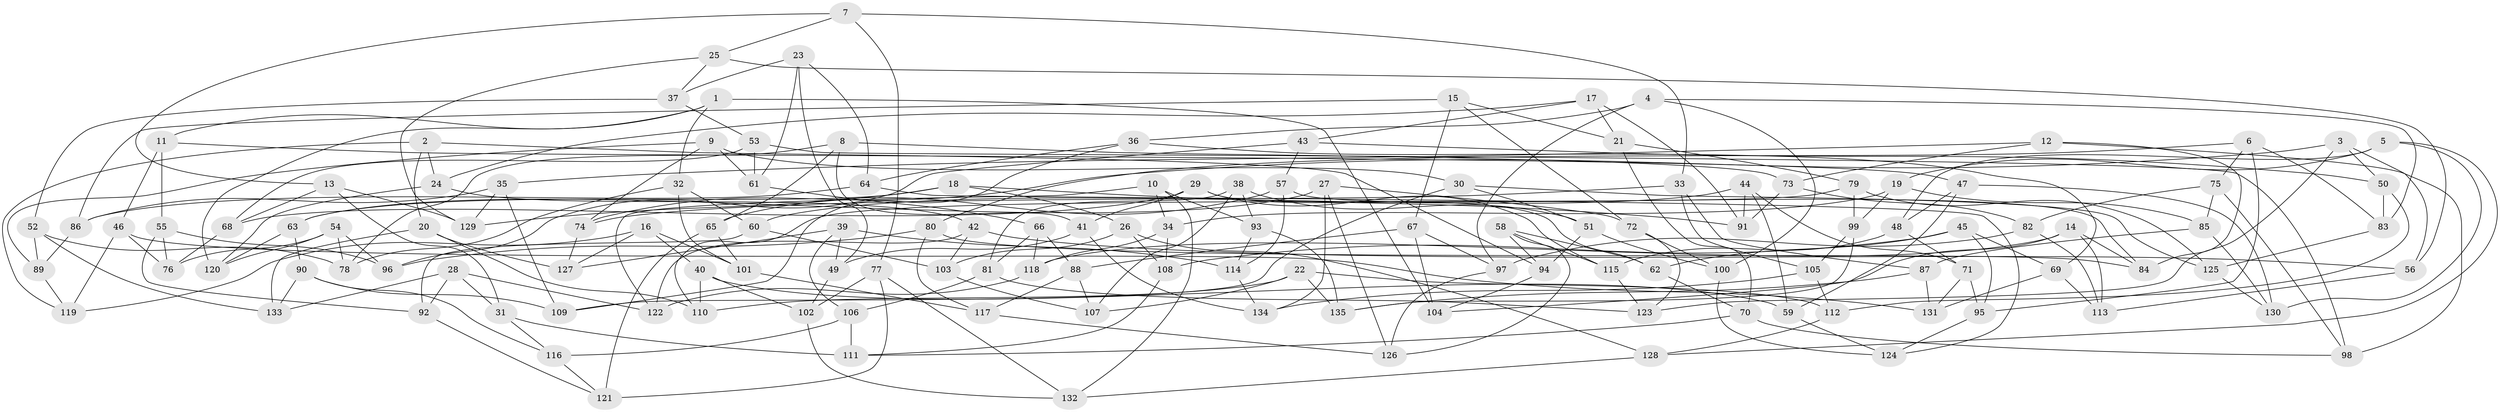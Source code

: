 // coarse degree distribution, {4: 0.6702127659574468, 6: 0.23404255319148937, 8: 0.0851063829787234, 10: 0.010638297872340425}
// Generated by graph-tools (version 1.1) at 2025/20/03/04/25 18:20:31]
// undirected, 135 vertices, 270 edges
graph export_dot {
graph [start="1"]
  node [color=gray90,style=filled];
  1;
  2;
  3;
  4;
  5;
  6;
  7;
  8;
  9;
  10;
  11;
  12;
  13;
  14;
  15;
  16;
  17;
  18;
  19;
  20;
  21;
  22;
  23;
  24;
  25;
  26;
  27;
  28;
  29;
  30;
  31;
  32;
  33;
  34;
  35;
  36;
  37;
  38;
  39;
  40;
  41;
  42;
  43;
  44;
  45;
  46;
  47;
  48;
  49;
  50;
  51;
  52;
  53;
  54;
  55;
  56;
  57;
  58;
  59;
  60;
  61;
  62;
  63;
  64;
  65;
  66;
  67;
  68;
  69;
  70;
  71;
  72;
  73;
  74;
  75;
  76;
  77;
  78;
  79;
  80;
  81;
  82;
  83;
  84;
  85;
  86;
  87;
  88;
  89;
  90;
  91;
  92;
  93;
  94;
  95;
  96;
  97;
  98;
  99;
  100;
  101;
  102;
  103;
  104;
  105;
  106;
  107;
  108;
  109;
  110;
  111;
  112;
  113;
  114;
  115;
  116;
  117;
  118;
  119;
  120;
  121;
  122;
  123;
  124;
  125;
  126;
  127;
  128;
  129;
  130;
  131;
  132;
  133;
  134;
  135;
  1 -- 32;
  1 -- 120;
  1 -- 104;
  1 -- 11;
  2 -- 20;
  2 -- 24;
  2 -- 119;
  2 -- 94;
  3 -- 50;
  3 -- 74;
  3 -- 56;
  3 -- 123;
  4 -- 100;
  4 -- 97;
  4 -- 36;
  4 -- 83;
  5 -- 128;
  5 -- 130;
  5 -- 48;
  5 -- 19;
  6 -- 75;
  6 -- 95;
  6 -- 80;
  6 -- 83;
  7 -- 77;
  7 -- 25;
  7 -- 33;
  7 -- 13;
  8 -- 78;
  8 -- 73;
  8 -- 65;
  8 -- 41;
  9 -- 74;
  9 -- 89;
  9 -- 30;
  9 -- 61;
  10 -- 93;
  10 -- 122;
  10 -- 132;
  10 -- 34;
  11 -- 47;
  11 -- 46;
  11 -- 55;
  12 -- 84;
  12 -- 35;
  12 -- 98;
  12 -- 73;
  13 -- 129;
  13 -- 68;
  13 -- 31;
  14 -- 118;
  14 -- 104;
  14 -- 84;
  14 -- 113;
  15 -- 86;
  15 -- 72;
  15 -- 67;
  15 -- 21;
  16 -- 119;
  16 -- 127;
  16 -- 101;
  16 -- 40;
  17 -- 43;
  17 -- 91;
  17 -- 24;
  17 -- 21;
  18 -- 26;
  18 -- 91;
  18 -- 129;
  18 -- 63;
  19 -- 85;
  19 -- 99;
  19 -- 34;
  20 -- 127;
  20 -- 133;
  20 -- 110;
  21 -- 70;
  21 -- 79;
  22 -- 112;
  22 -- 107;
  22 -- 110;
  22 -- 135;
  23 -- 61;
  23 -- 49;
  23 -- 37;
  23 -- 64;
  24 -- 42;
  24 -- 120;
  25 -- 56;
  25 -- 37;
  25 -- 129;
  26 -- 128;
  26 -- 103;
  26 -- 108;
  27 -- 72;
  27 -- 126;
  27 -- 63;
  27 -- 134;
  28 -- 122;
  28 -- 133;
  28 -- 31;
  28 -- 92;
  29 -- 41;
  29 -- 62;
  29 -- 68;
  29 -- 115;
  30 -- 125;
  30 -- 51;
  30 -- 109;
  31 -- 111;
  31 -- 116;
  32 -- 78;
  32 -- 60;
  32 -- 101;
  33 -- 105;
  33 -- 74;
  33 -- 87;
  34 -- 118;
  34 -- 108;
  35 -- 86;
  35 -- 129;
  35 -- 109;
  36 -- 109;
  36 -- 69;
  36 -- 64;
  37 -- 52;
  37 -- 53;
  38 -- 93;
  38 -- 107;
  38 -- 81;
  38 -- 51;
  39 -- 49;
  39 -- 106;
  39 -- 127;
  39 -- 114;
  40 -- 59;
  40 -- 102;
  40 -- 110;
  41 -- 134;
  41 -- 49;
  42 -- 56;
  42 -- 122;
  42 -- 103;
  43 -- 57;
  43 -- 96;
  43 -- 50;
  44 -- 59;
  44 -- 60;
  44 -- 71;
  44 -- 91;
  45 -- 108;
  45 -- 62;
  45 -- 69;
  45 -- 95;
  46 -- 76;
  46 -- 131;
  46 -- 119;
  47 -- 59;
  47 -- 130;
  47 -- 48;
  48 -- 71;
  48 -- 115;
  49 -- 102;
  50 -- 112;
  50 -- 83;
  51 -- 94;
  51 -- 100;
  52 -- 89;
  52 -- 78;
  52 -- 133;
  53 -- 61;
  53 -- 68;
  53 -- 98;
  54 -- 96;
  54 -- 78;
  54 -- 76;
  54 -- 120;
  55 -- 92;
  55 -- 96;
  55 -- 76;
  56 -- 113;
  57 -- 114;
  57 -- 84;
  57 -- 65;
  58 -- 62;
  58 -- 126;
  58 -- 115;
  58 -- 94;
  59 -- 124;
  60 -- 103;
  60 -- 92;
  61 -- 66;
  62 -- 70;
  63 -- 120;
  63 -- 90;
  64 -- 124;
  64 -- 86;
  65 -- 101;
  65 -- 121;
  66 -- 118;
  66 -- 81;
  66 -- 88;
  67 -- 104;
  67 -- 97;
  67 -- 88;
  68 -- 76;
  69 -- 113;
  69 -- 131;
  70 -- 111;
  70 -- 98;
  71 -- 131;
  71 -- 95;
  72 -- 123;
  72 -- 100;
  73 -- 82;
  73 -- 91;
  74 -- 127;
  75 -- 82;
  75 -- 85;
  75 -- 98;
  77 -- 102;
  77 -- 121;
  77 -- 132;
  79 -- 125;
  79 -- 110;
  79 -- 99;
  80 -- 117;
  80 -- 96;
  80 -- 84;
  81 -- 106;
  81 -- 123;
  82 -- 113;
  82 -- 97;
  83 -- 125;
  85 -- 130;
  85 -- 87;
  86 -- 89;
  87 -- 135;
  87 -- 131;
  88 -- 117;
  88 -- 107;
  89 -- 119;
  90 -- 116;
  90 -- 133;
  90 -- 109;
  92 -- 121;
  93 -- 114;
  93 -- 135;
  94 -- 104;
  95 -- 124;
  97 -- 126;
  99 -- 135;
  99 -- 105;
  100 -- 124;
  101 -- 117;
  102 -- 132;
  103 -- 107;
  105 -- 134;
  105 -- 112;
  106 -- 111;
  106 -- 116;
  108 -- 111;
  112 -- 128;
  114 -- 134;
  115 -- 123;
  116 -- 121;
  117 -- 126;
  118 -- 122;
  125 -- 130;
  128 -- 132;
}
